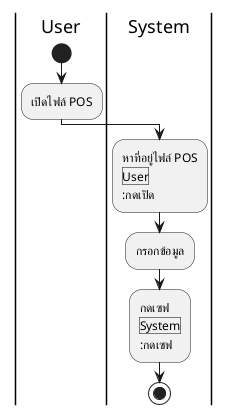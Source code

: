 @startuml
|User|
start
:เปิดไฟล์ POS;
|System|
:หาที่อยู่ไฟล์ POS
|User|
:กดเปิด;
:กรอกข้อมูล;
:กดเซฟ
|System|
:กดเซฟ;
stop
@enduml